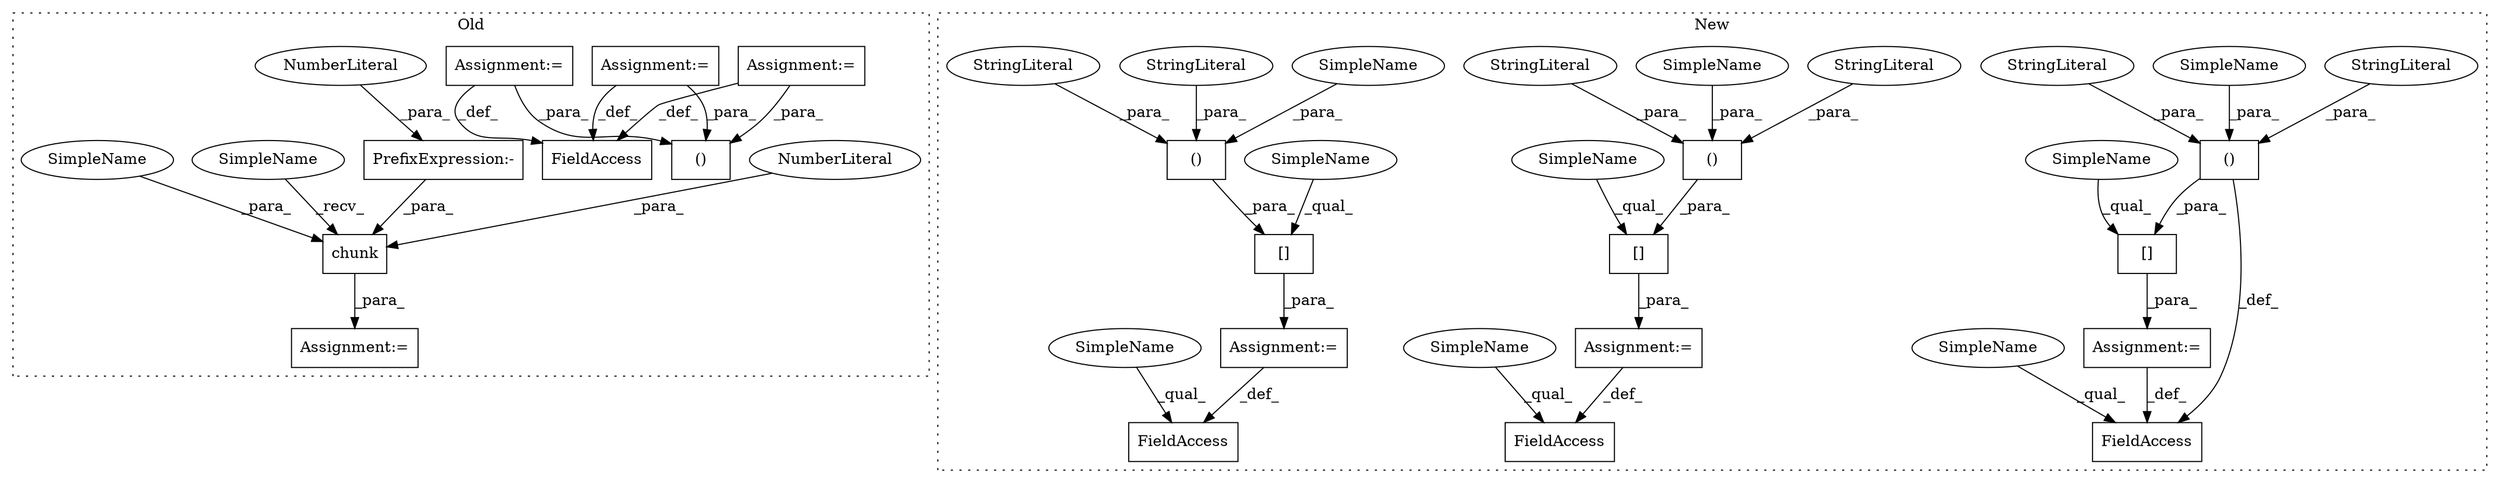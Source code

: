 digraph G {
subgraph cluster0 {
1 [label="chunk" a="32" s="545,561" l="6,1" shape="box"];
3 [label="NumberLiteral" a="34" s="557" l="1" shape="ellipse"];
4 [label="Assignment:=" a="7" s="537" l="2" shape="box"];
13 [label="FieldAccess" a="22" s="568" l="12" shape="box"];
15 [label="Assignment:=" a="7" s="168" l="1" shape="box"];
16 [label="()" a="106" s="508" l="29" shape="box"];
18 [label="Assignment:=" a="7" s="179" l="1" shape="box"];
21 [label="Assignment:=" a="7" s="157" l="1" shape="box"];
24 [label="PrefixExpression:-" a="38" s="559" l="1" shape="box"];
25 [label="NumberLiteral" a="34" s="560" l="1" shape="ellipse"];
29 [label="SimpleName" a="42" s="539" l="5" shape="ellipse"];
33 [label="SimpleName" a="42" s="551" l="5" shape="ellipse"];
label = "Old";
style="dotted";
}
subgraph cluster1 {
2 [label="[]" a="2" s="614,724" l="11,2" shape="box"];
5 [label="Assignment:=" a="7" s="613" l="1" shape="box"];
6 [label="FieldAccess" a="22" s="601" l="12" shape="box"];
7 [label="()" a="106" s="625" l="99" shape="box"];
8 [label="[]" a="2" s="745,855" l="11,2" shape="box"];
9 [label="()" a="106" s="756" l="99" shape="box"];
10 [label="[]" a="2" s="483,593" l="11,2" shape="box"];
11 [label="()" a="106" s="494" l="99" shape="box"];
12 [label="FieldAccess" a="22" s="470" l="12" shape="box"];
14 [label="FieldAccess" a="22" s="732" l="12" shape="box"];
17 [label="StringLiteral" a="45" s="814" l="18" shape="ellipse"];
19 [label="StringLiteral" a="45" s="785" l="16" shape="ellipse"];
20 [label="StringLiteral" a="45" s="494" l="16" shape="ellipse"];
22 [label="StringLiteral" a="45" s="625" l="16" shape="ellipse"];
23 [label="StringLiteral" a="45" s="654" l="16" shape="ellipse"];
26 [label="StringLiteral" a="45" s="552" l="18" shape="ellipse"];
27 [label="Assignment:=" a="7" s="744" l="1" shape="box"];
28 [label="Assignment:=" a="7" s="482" l="1" shape="box"];
30 [label="SimpleName" a="42" s="601" l="5" shape="ellipse"];
31 [label="SimpleName" a="42" s="470" l="5" shape="ellipse"];
32 [label="SimpleName" a="42" s="732" l="5" shape="ellipse"];
34 [label="SimpleName" a="42" s="583" l="10" shape="ellipse"];
35 [label="SimpleName" a="42" s="714" l="10" shape="ellipse"];
36 [label="SimpleName" a="42" s="845" l="10" shape="ellipse"];
37 [label="SimpleName" a="42" s="745" l="5" shape="ellipse"];
38 [label="SimpleName" a="42" s="614" l="5" shape="ellipse"];
39 [label="SimpleName" a="42" s="483" l="5" shape="ellipse"];
label = "New";
style="dotted";
}
1 -> 4 [label="_para_"];
2 -> 5 [label="_para_"];
3 -> 1 [label="_para_"];
5 -> 6 [label="_def_"];
7 -> 6 [label="_def_"];
7 -> 2 [label="_para_"];
8 -> 27 [label="_para_"];
9 -> 8 [label="_para_"];
10 -> 28 [label="_para_"];
11 -> 10 [label="_para_"];
15 -> 16 [label="_para_"];
15 -> 13 [label="_def_"];
17 -> 9 [label="_para_"];
18 -> 13 [label="_def_"];
18 -> 16 [label="_para_"];
19 -> 9 [label="_para_"];
20 -> 11 [label="_para_"];
21 -> 13 [label="_def_"];
21 -> 16 [label="_para_"];
22 -> 7 [label="_para_"];
23 -> 7 [label="_para_"];
24 -> 1 [label="_para_"];
25 -> 24 [label="_para_"];
26 -> 11 [label="_para_"];
27 -> 14 [label="_def_"];
28 -> 12 [label="_def_"];
29 -> 1 [label="_recv_"];
30 -> 6 [label="_qual_"];
31 -> 12 [label="_qual_"];
32 -> 14 [label="_qual_"];
33 -> 1 [label="_para_"];
34 -> 11 [label="_para_"];
35 -> 7 [label="_para_"];
36 -> 9 [label="_para_"];
37 -> 8 [label="_qual_"];
38 -> 2 [label="_qual_"];
39 -> 10 [label="_qual_"];
}